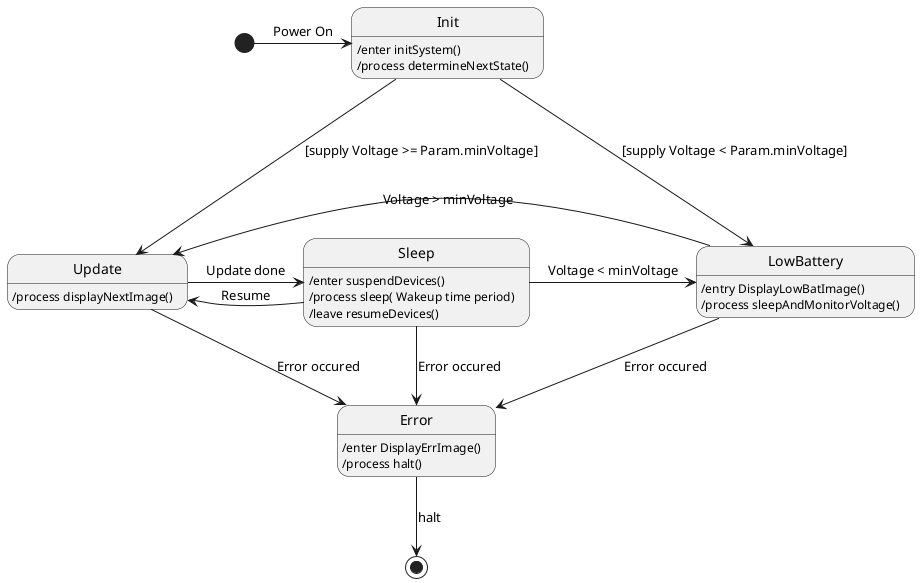 @startuml StateMachine

[*] -> Init : Power On
Init --->  Update : [supply Voltage >= Param.minVoltage]
Init --> LowBattery : [supply Voltage < Param.minVoltage]


Update -> Sleep : Update done
Sleep -> LowBattery :  Voltage < minVoltage
Sleep-l-> Update : Resume
Update -d-> Error : Error occured
Sleep -d-> Error : Error occured

Error --> [*] : halt
LowBattery -d-> Error: Error occured
LowBattery -l> Update: Voltage > minVoltage
Init: /enter initSystem()
Init: /process determineNextState()

Error: /enter DisplayErrImage()
Error: /process halt()

Update: /process displayNextImage()

Sleep: /enter suspendDevices()
Sleep: /process sleep( Wakeup time period)
Sleep: /leave resumeDevices()

LowBattery: /entry DisplayLowBatImage()
LowBattery: /process sleepAndMonitorVoltage()

@enduml